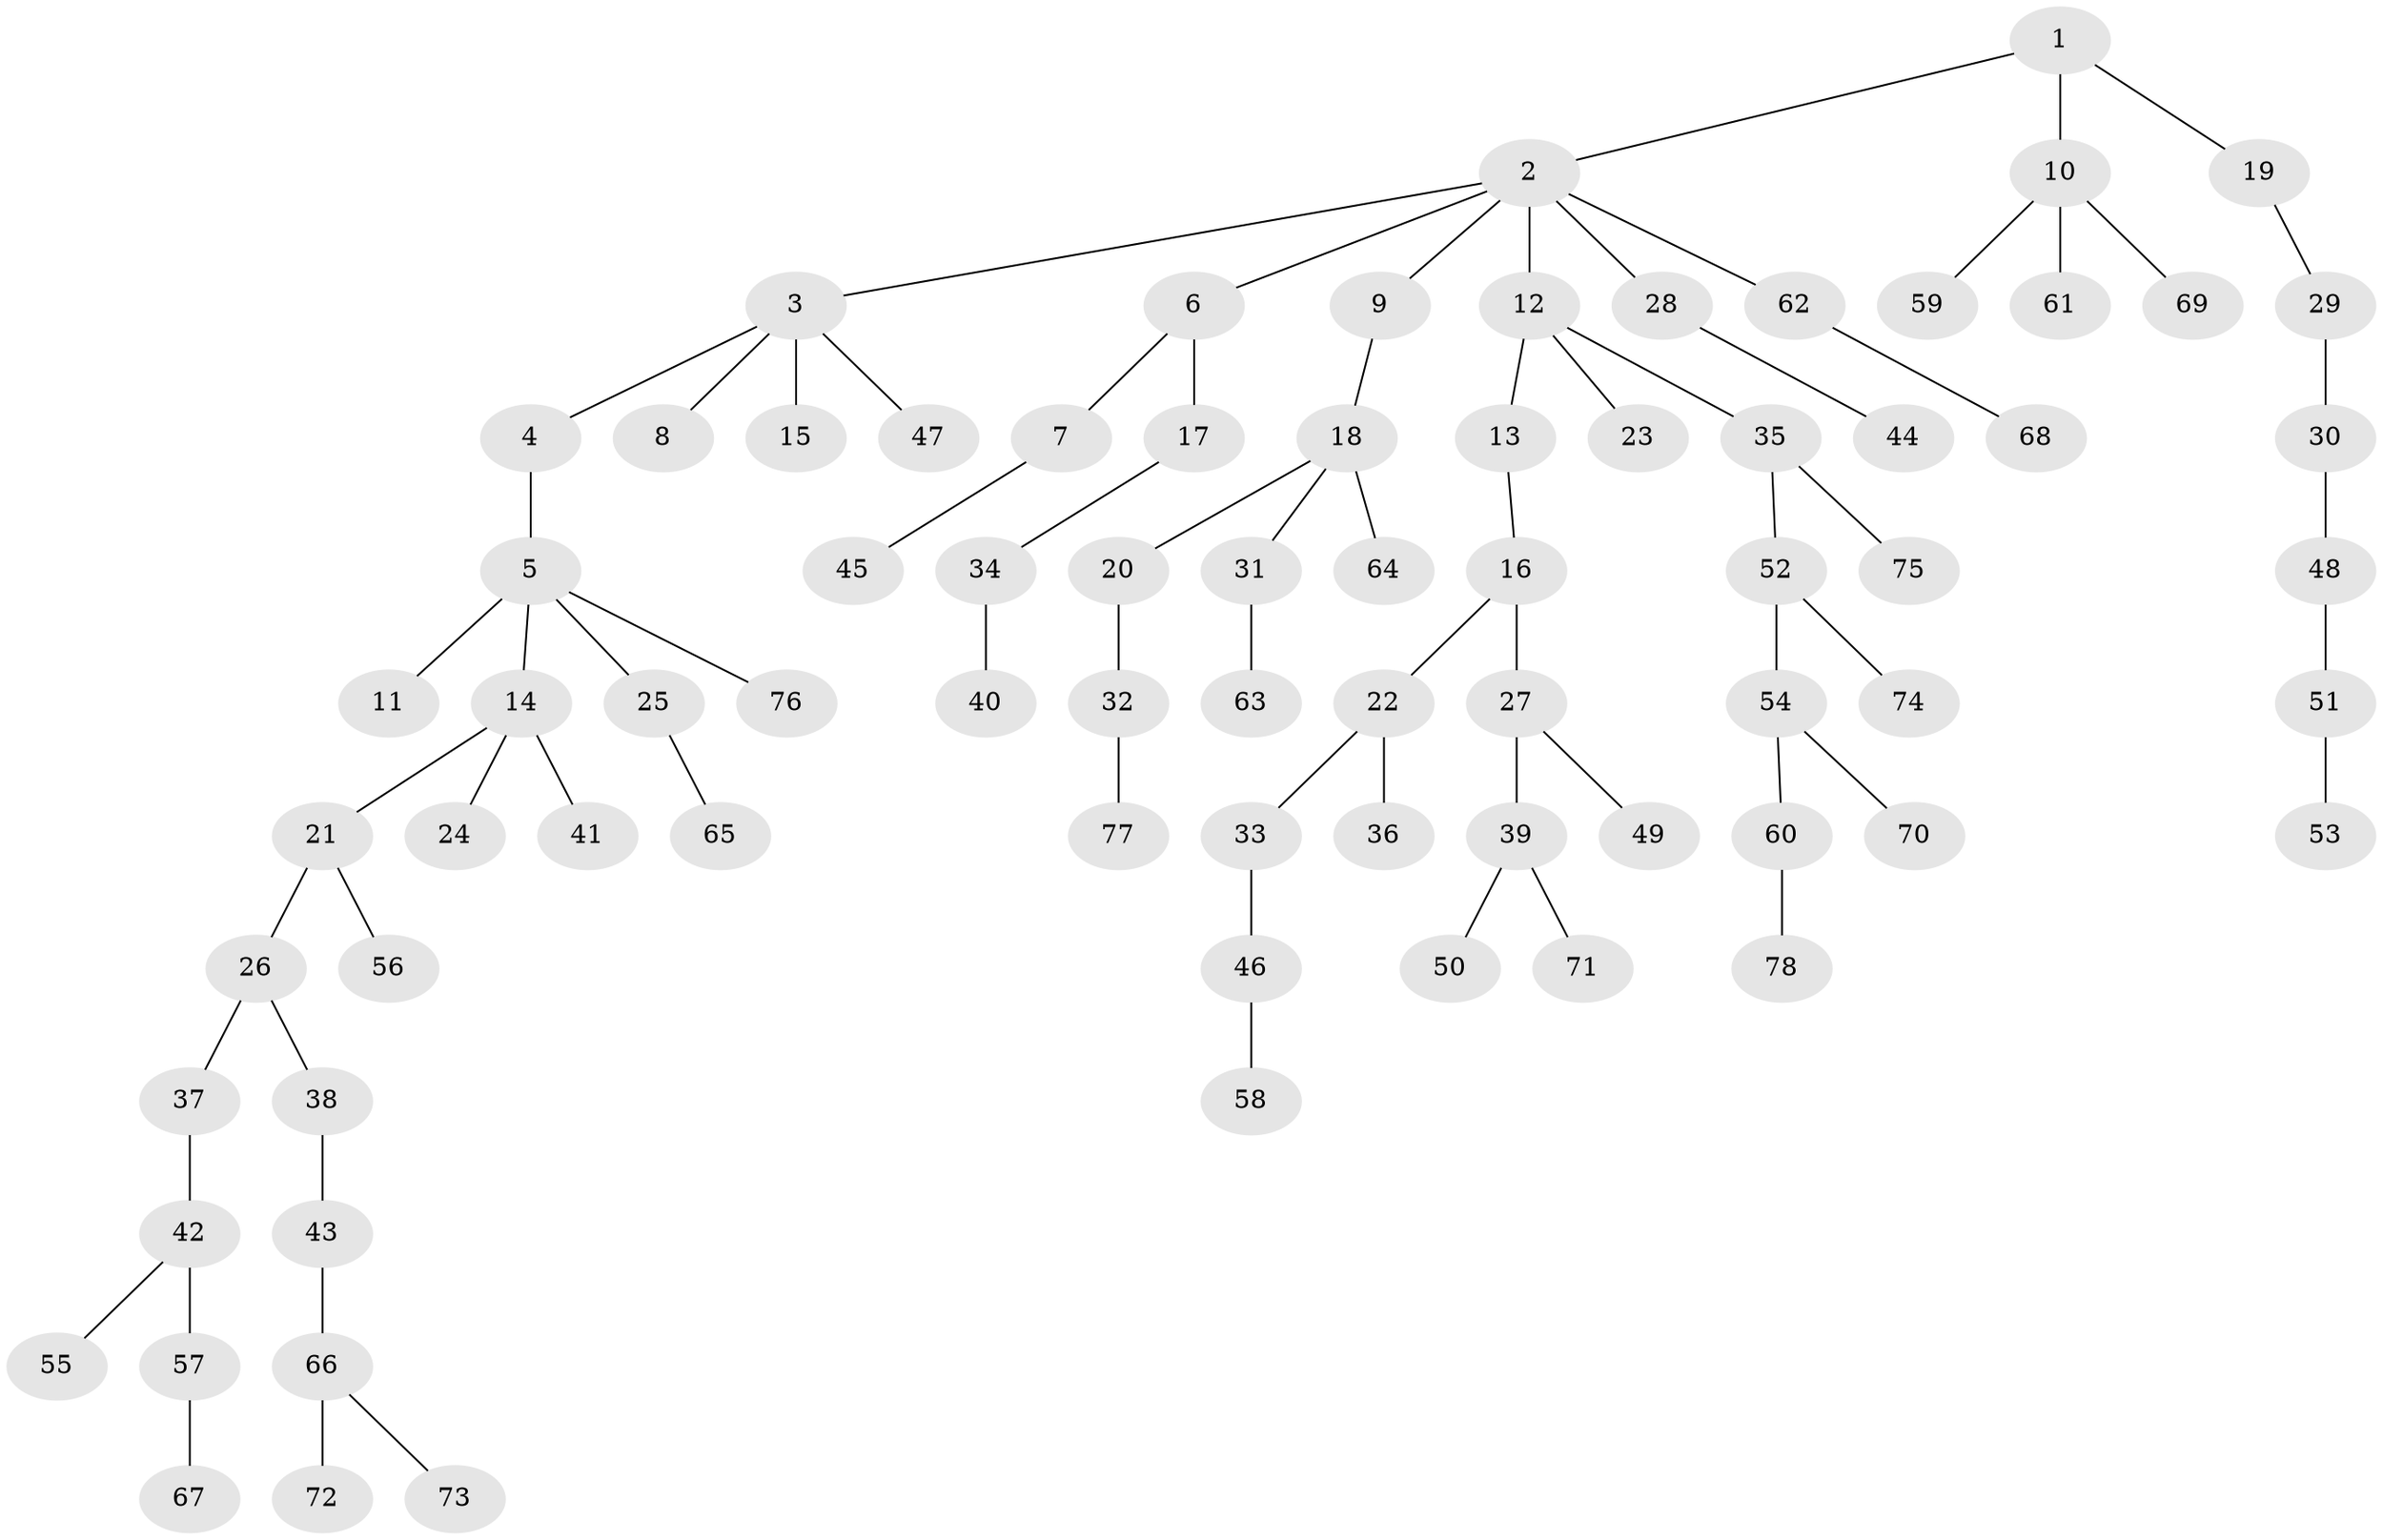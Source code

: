 // Generated by graph-tools (version 1.1) at 2025/02/03/09/25 03:02:21]
// undirected, 78 vertices, 77 edges
graph export_dot {
graph [start="1"]
  node [color=gray90,style=filled];
  1;
  2;
  3;
  4;
  5;
  6;
  7;
  8;
  9;
  10;
  11;
  12;
  13;
  14;
  15;
  16;
  17;
  18;
  19;
  20;
  21;
  22;
  23;
  24;
  25;
  26;
  27;
  28;
  29;
  30;
  31;
  32;
  33;
  34;
  35;
  36;
  37;
  38;
  39;
  40;
  41;
  42;
  43;
  44;
  45;
  46;
  47;
  48;
  49;
  50;
  51;
  52;
  53;
  54;
  55;
  56;
  57;
  58;
  59;
  60;
  61;
  62;
  63;
  64;
  65;
  66;
  67;
  68;
  69;
  70;
  71;
  72;
  73;
  74;
  75;
  76;
  77;
  78;
  1 -- 2;
  1 -- 10;
  1 -- 19;
  2 -- 3;
  2 -- 6;
  2 -- 9;
  2 -- 12;
  2 -- 28;
  2 -- 62;
  3 -- 4;
  3 -- 8;
  3 -- 15;
  3 -- 47;
  4 -- 5;
  5 -- 11;
  5 -- 14;
  5 -- 25;
  5 -- 76;
  6 -- 7;
  6 -- 17;
  7 -- 45;
  9 -- 18;
  10 -- 59;
  10 -- 61;
  10 -- 69;
  12 -- 13;
  12 -- 23;
  12 -- 35;
  13 -- 16;
  14 -- 21;
  14 -- 24;
  14 -- 41;
  16 -- 22;
  16 -- 27;
  17 -- 34;
  18 -- 20;
  18 -- 31;
  18 -- 64;
  19 -- 29;
  20 -- 32;
  21 -- 26;
  21 -- 56;
  22 -- 33;
  22 -- 36;
  25 -- 65;
  26 -- 37;
  26 -- 38;
  27 -- 39;
  27 -- 49;
  28 -- 44;
  29 -- 30;
  30 -- 48;
  31 -- 63;
  32 -- 77;
  33 -- 46;
  34 -- 40;
  35 -- 52;
  35 -- 75;
  37 -- 42;
  38 -- 43;
  39 -- 50;
  39 -- 71;
  42 -- 55;
  42 -- 57;
  43 -- 66;
  46 -- 58;
  48 -- 51;
  51 -- 53;
  52 -- 54;
  52 -- 74;
  54 -- 60;
  54 -- 70;
  57 -- 67;
  60 -- 78;
  62 -- 68;
  66 -- 72;
  66 -- 73;
}

